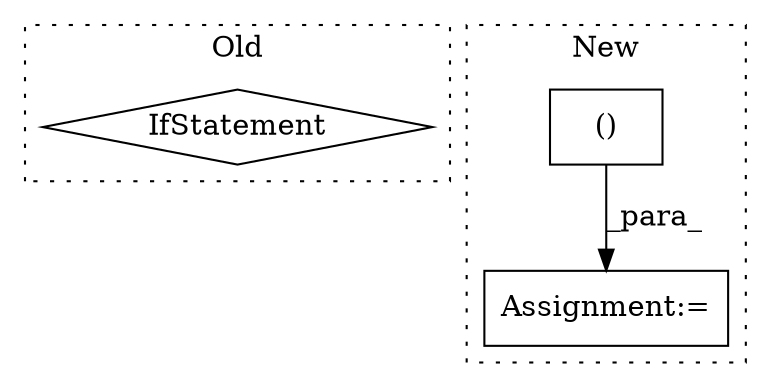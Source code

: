 digraph G {
subgraph cluster0 {
1 [label="IfStatement" a="25" s="5884" l="47" shape="diamond"];
label = "Old";
style="dotted";
}
subgraph cluster1 {
2 [label="()" a="106" s="5776" l="77" shape="box"];
3 [label="Assignment:=" a="7" s="5869" l="1" shape="box"];
label = "New";
style="dotted";
}
2 -> 3 [label="_para_"];
}